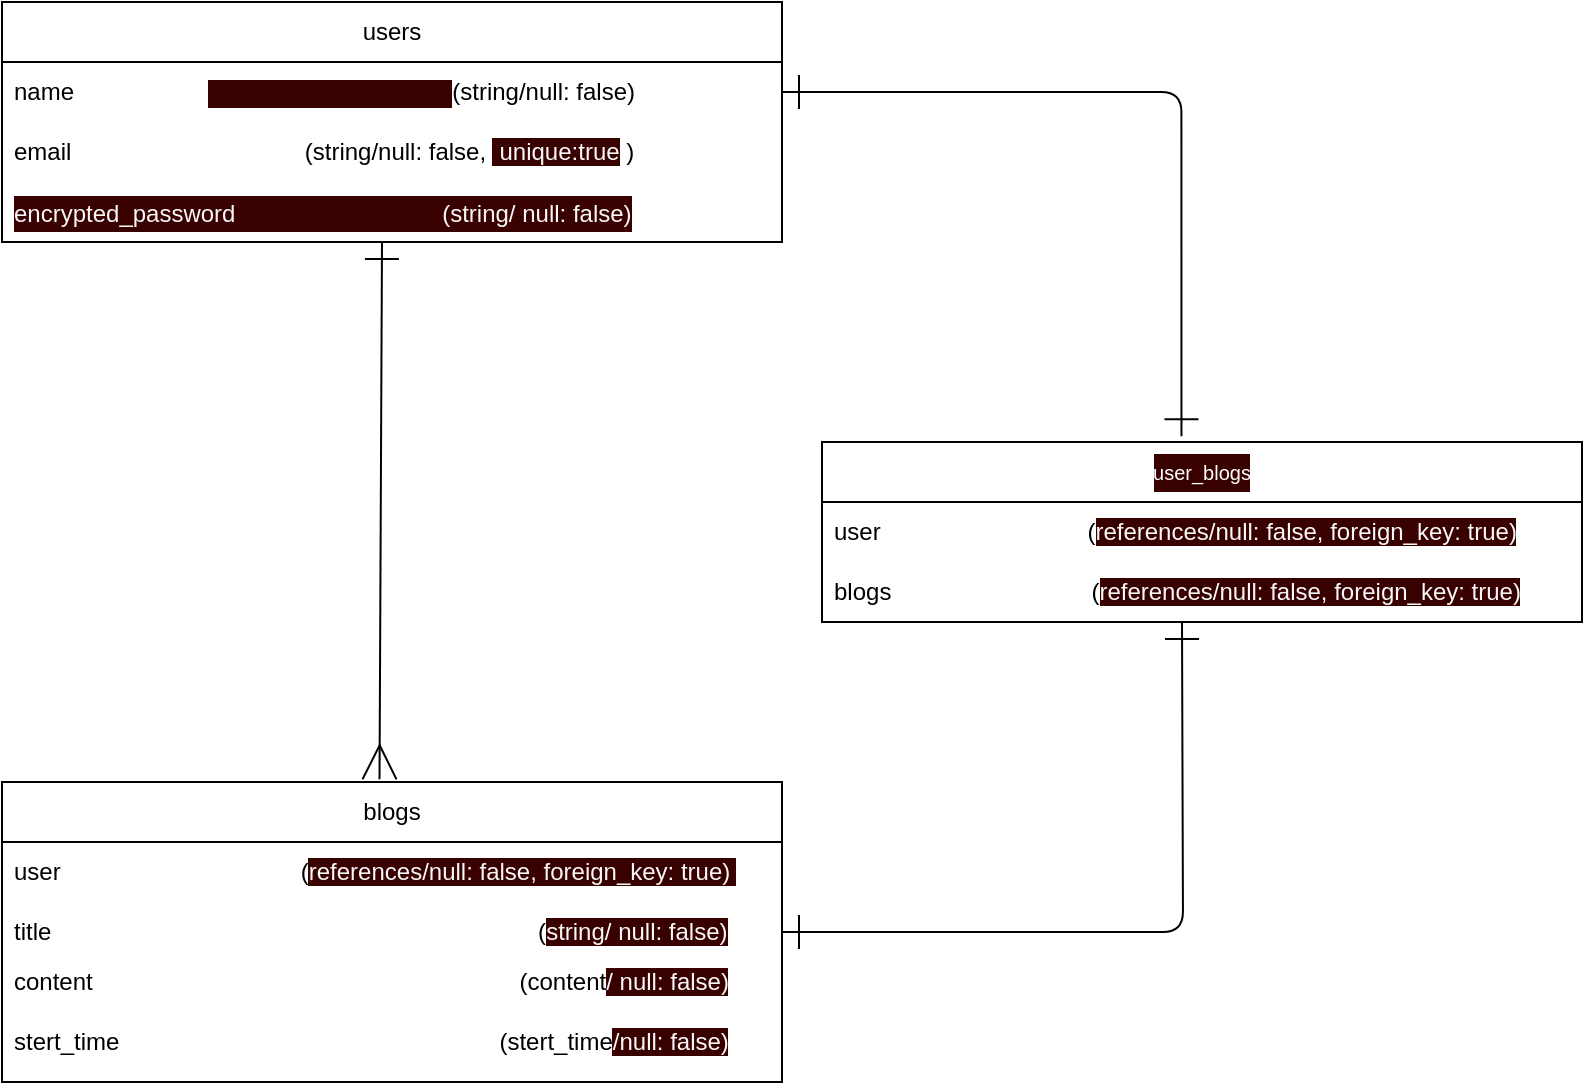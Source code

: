 <mxfile>
    <diagram id="ed0BVk3UxVFu11O-l7l3" name="ページ1">
        <mxGraphModel dx="675" dy="729" grid="1" gridSize="10" guides="1" tooltips="1" connect="1" arrows="1" fold="1" page="1" pageScale="1" pageWidth="827" pageHeight="1169" math="0" shadow="0">
            <root>
                <mxCell id="0"/>
                <mxCell id="1" parent="0"/>
                <mxCell id="7" value="&lt;div style=&quot;background-color: rgb(57, 0, 0); line-height: 18px;&quot;&gt;&lt;font style=&quot;font-size: 10px;&quot; color=&quot;#ffffff&quot;&gt;user_blogs&lt;/font&gt;&lt;/div&gt;" style="swimlane;fontStyle=0;childLayout=stackLayout;horizontal=1;startSize=30;horizontalStack=0;resizeParent=1;resizeParentMax=0;resizeLast=0;collapsible=1;marginBottom=0;whiteSpace=wrap;html=1;" parent="1" vertex="1">
                    <mxGeometry x="420" y="280" width="380" height="90" as="geometry"/>
                </mxCell>
                <mxCell id="8" value="user&amp;nbsp; &amp;nbsp; &amp;nbsp; &amp;nbsp; &amp;nbsp; &amp;nbsp; &amp;nbsp; &amp;nbsp; &amp;nbsp; &amp;nbsp; &amp;nbsp; &amp;nbsp; &amp;nbsp; &amp;nbsp; &amp;nbsp; &amp;nbsp;(&lt;span style=&quot;background-color: rgb(57, 0, 0); color: rgb(248, 248, 248);&quot;&gt;references/null: false, foreign_key: true)&lt;/span&gt;" style="text;strokeColor=none;fillColor=none;align=left;verticalAlign=middle;spacingLeft=4;spacingRight=4;overflow=hidden;points=[[0,0.5],[1,0.5]];portConstraint=eastwest;rotatable=0;whiteSpace=wrap;html=1;" parent="7" vertex="1">
                    <mxGeometry y="30" width="380" height="30" as="geometry"/>
                </mxCell>
                <mxCell id="9" value="blogs&amp;nbsp; &amp;nbsp; &amp;nbsp; &amp;nbsp; &amp;nbsp; &amp;nbsp; &amp;nbsp; &amp;nbsp; &amp;nbsp; &amp;nbsp; &amp;nbsp; &amp;nbsp; &amp;nbsp; &amp;nbsp; &amp;nbsp; (&lt;span style=&quot;background-color: rgb(57, 0, 0); color: rgb(248, 248, 248);&quot;&gt;references/null: false, foreign_key: true)&lt;/span&gt;" style="text;strokeColor=none;fillColor=none;align=left;verticalAlign=middle;spacingLeft=4;spacingRight=4;overflow=hidden;points=[[0,0.5],[1,0.5]];portConstraint=eastwest;rotatable=0;whiteSpace=wrap;html=1;" parent="7" vertex="1">
                    <mxGeometry y="60" width="380" height="30" as="geometry"/>
                </mxCell>
                <mxCell id="11" value="blogs" style="swimlane;fontStyle=0;childLayout=stackLayout;horizontal=1;startSize=30;horizontalStack=0;resizeParent=1;resizeParentMax=0;resizeLast=0;collapsible=1;marginBottom=0;whiteSpace=wrap;html=1;" parent="1" vertex="1">
                    <mxGeometry x="10" y="450" width="390" height="150" as="geometry"/>
                </mxCell>
                <mxCell id="12" value="user&amp;nbsp; &amp;nbsp; &amp;nbsp; &amp;nbsp; &amp;nbsp; &amp;nbsp; &amp;nbsp; &amp;nbsp; &amp;nbsp; &amp;nbsp; &amp;nbsp; &amp;nbsp; &amp;nbsp; &amp;nbsp; &amp;nbsp; &amp;nbsp; &amp;nbsp; &amp;nbsp; (&lt;span style=&quot;background-color: rgb(57, 0, 0); color: rgb(248, 248, 248);&quot;&gt;references/null: false, foreign_key: true)&amp;nbsp;&lt;/span&gt;&lt;span style=&quot;background-color: initial;&quot;&gt;&amp;nbsp;&lt;/span&gt;" style="text;strokeColor=none;fillColor=none;align=left;verticalAlign=middle;spacingLeft=4;spacingRight=4;overflow=hidden;points=[[0,0.5],[1,0.5]];portConstraint=eastwest;rotatable=0;whiteSpace=wrap;html=1;" parent="11" vertex="1">
                    <mxGeometry y="30" width="390" height="30" as="geometry"/>
                </mxCell>
                <mxCell id="13" value="title&amp;nbsp; &amp;nbsp; &amp;nbsp; &amp;nbsp; &amp;nbsp; &amp;nbsp; &amp;nbsp; &amp;nbsp; &amp;nbsp; &amp;nbsp; &amp;nbsp; &amp;nbsp; &amp;nbsp; &amp;nbsp; &amp;nbsp; &amp;nbsp; &amp;nbsp; &amp;nbsp; &amp;nbsp; &amp;nbsp; &amp;nbsp; &amp;nbsp; &amp;nbsp; &amp;nbsp; &amp;nbsp; &amp;nbsp; &amp;nbsp; &amp;nbsp; &amp;nbsp; &amp;nbsp; &amp;nbsp; &amp;nbsp; &amp;nbsp; &amp;nbsp; &amp;nbsp; &amp;nbsp; &amp;nbsp;(&lt;span style=&quot;background-color: rgb(57, 0, 0); color: rgb(248, 248, 248);&quot;&gt;string/ null: false)&lt;/span&gt;" style="text;strokeColor=none;fillColor=none;align=left;verticalAlign=middle;spacingLeft=4;spacingRight=4;overflow=hidden;points=[[0,0.5],[1,0.5]];portConstraint=eastwest;rotatable=0;whiteSpace=wrap;html=1;" parent="11" vertex="1">
                    <mxGeometry y="60" width="390" height="30" as="geometry"/>
                </mxCell>
                <mxCell id="15" value="content&amp;nbsp; &amp;nbsp; &amp;nbsp; &amp;nbsp; &amp;nbsp; &amp;nbsp; &amp;nbsp; &amp;nbsp; &amp;nbsp; &amp;nbsp; &amp;nbsp; &amp;nbsp; &amp;nbsp; &amp;nbsp; &amp;nbsp; &amp;nbsp; &amp;nbsp; &amp;nbsp; &amp;nbsp; &amp;nbsp; &amp;nbsp; &amp;nbsp; &amp;nbsp; &amp;nbsp; &amp;nbsp; &amp;nbsp; &amp;nbsp; &amp;nbsp; &amp;nbsp; &amp;nbsp; &amp;nbsp; &amp;nbsp; (content&lt;span style=&quot;background-color: rgb(57, 0, 0); color: rgb(248, 248, 248);&quot;&gt;/ null: false)&lt;/span&gt;&lt;br&gt;&amp;nbsp;&amp;nbsp;" style="text;strokeColor=none;fillColor=none;align=left;verticalAlign=middle;spacingLeft=4;spacingRight=4;overflow=hidden;points=[[0,0.5],[1,0.5]];portConstraint=eastwest;rotatable=0;whiteSpace=wrap;html=1;" parent="11" vertex="1">
                    <mxGeometry y="90" width="390" height="30" as="geometry"/>
                </mxCell>
                <mxCell id="14" value="stert_time&amp;nbsp; &amp;nbsp; &amp;nbsp; &amp;nbsp; &amp;nbsp; &amp;nbsp; &amp;nbsp; &amp;nbsp; &amp;nbsp; &amp;nbsp; &amp;nbsp; &amp;nbsp; &amp;nbsp; &amp;nbsp; &amp;nbsp; &amp;nbsp; &amp;nbsp; &amp;nbsp; &amp;nbsp; &amp;nbsp; &amp;nbsp; &amp;nbsp; &amp;nbsp; &amp;nbsp; &amp;nbsp; &amp;nbsp; &amp;nbsp; &amp;nbsp; &amp;nbsp;(stert_time&lt;span style=&quot;background-color: rgb(57, 0, 0); color: rgb(248, 248, 248);&quot;&gt;/null: false)&lt;/span&gt;&lt;br&gt;&amp;nbsp;" style="text;strokeColor=none;fillColor=none;align=left;verticalAlign=middle;spacingLeft=4;spacingRight=4;overflow=hidden;points=[[0,0.5],[1,0.5]];portConstraint=eastwest;rotatable=0;whiteSpace=wrap;html=1;" parent="11" vertex="1">
                    <mxGeometry y="120" width="390" height="30" as="geometry"/>
                </mxCell>
                <mxCell id="23" value="users" style="swimlane;fontStyle=0;childLayout=stackLayout;horizontal=1;startSize=30;horizontalStack=0;resizeParent=1;resizeParentMax=0;resizeLast=0;collapsible=1;marginBottom=0;whiteSpace=wrap;html=1;strokeColor=default;" vertex="1" parent="1">
                    <mxGeometry x="10" y="60" width="390" height="120" as="geometry"/>
                </mxCell>
                <mxCell id="24" value="name&amp;nbsp; &amp;nbsp; &amp;nbsp; &amp;nbsp; &amp;nbsp; &amp;nbsp; &amp;nbsp; &amp;nbsp; &amp;nbsp; &amp;nbsp;&amp;nbsp;&lt;span style=&quot;background-color: rgb(57, 0, 0); color: rgb(248, 248, 248); font-family: Menlo, Monaco, &amp;quot;Courier New&amp;quot;, monospace;&quot;&gt;&amp;nbsp; &amp;nbsp; &amp;nbsp; &amp;nbsp; &amp;nbsp; &amp;nbsp; &amp;nbsp; &amp;nbsp; &amp;nbsp;&lt;/span&gt;(string/null: false)" style="text;strokeColor=none;fillColor=none;align=left;verticalAlign=middle;spacingLeft=4;spacingRight=4;overflow=hidden;points=[[0,0.5],[1,0.5]];portConstraint=eastwest;rotatable=0;whiteSpace=wrap;html=1;" vertex="1" parent="23">
                    <mxGeometry y="30" width="390" height="30" as="geometry"/>
                </mxCell>
                <mxCell id="25" value="email&amp;nbsp; &amp;nbsp; &amp;nbsp; &amp;nbsp; &amp;nbsp; &amp;nbsp; &amp;nbsp; &amp;nbsp; &amp;nbsp; &amp;nbsp; &amp;nbsp; &amp;nbsp; &amp;nbsp; &amp;nbsp; &amp;nbsp; &amp;nbsp; &amp;nbsp; &amp;nbsp;(string/null: false,&amp;nbsp;&lt;span style=&quot;background-color: rgb(57, 0, 0); color: rgb(248, 248, 248);&quot;&gt;&amp;nbsp;unique:true&lt;/span&gt;&lt;span style=&quot;background-color: initial;&quot;&gt;&amp;nbsp;)&lt;/span&gt;" style="text;strokeColor=none;fillColor=none;align=left;verticalAlign=middle;spacingLeft=4;spacingRight=4;overflow=hidden;points=[[0,0.5],[1,0.5]];portConstraint=eastwest;rotatable=0;whiteSpace=wrap;html=1;" vertex="1" parent="23">
                    <mxGeometry y="60" width="390" height="30" as="geometry"/>
                </mxCell>
                <mxCell id="26" value="&lt;div style=&quot;color: rgb(248, 248, 248); background-color: rgb(57, 0, 0); line-height: 18px;&quot;&gt; encrypted_password&amp;nbsp; &amp;nbsp; &amp;nbsp; &amp;nbsp; &amp;nbsp; &amp;nbsp; &amp;nbsp; &amp;nbsp; &amp;nbsp; &amp;nbsp; &amp;nbsp; &amp;nbsp; &amp;nbsp; &amp;nbsp; &amp;nbsp; &amp;nbsp;(string/ null: false)&lt;/div&gt;" style="text;strokeColor=none;fillColor=none;align=left;verticalAlign=middle;spacingLeft=4;spacingRight=4;overflow=hidden;points=[[0,0.5],[1,0.5]];portConstraint=eastwest;rotatable=0;whiteSpace=wrap;html=1;" vertex="1" parent="23">
                    <mxGeometry y="90" width="390" height="30" as="geometry"/>
                </mxCell>
                <mxCell id="29" style="edgeStyle=orthogonalEdgeStyle;html=1;exitX=1;exitY=0.5;exitDx=0;exitDy=0;startArrow=ERone;startFill=0;endArrow=ERone;endFill=0;endSize=15;startSize=15;entryX=0.473;entryY=-0.032;entryDx=0;entryDy=0;entryPerimeter=0;" edge="1" parent="1" source="24" target="7">
                    <mxGeometry relative="1" as="geometry">
                        <mxPoint x="599" y="255" as="targetPoint"/>
                    </mxGeometry>
                </mxCell>
                <mxCell id="30" style="edgeStyle=orthogonalEdgeStyle;html=1;exitX=1;exitY=0.5;exitDx=0;exitDy=0;startArrow=ERone;startFill=0;endArrow=ERone;endFill=0;endSize=15;startSize=15;" edge="1" parent="1" source="13">
                    <mxGeometry relative="1" as="geometry">
                        <mxPoint x="400" y="470" as="sourcePoint"/>
                        <mxPoint x="600" y="370" as="targetPoint"/>
                    </mxGeometry>
                </mxCell>
                <mxCell id="32" value="" style="endArrow=ERone;html=1;startArrow=ERmany;startFill=0;endFill=0;sourcePerimeterSpacing=0;startSize=15;endSize=15;exitX=0.484;exitY=-0.009;exitDx=0;exitDy=0;exitPerimeter=0;" edge="1" parent="1" source="11">
                    <mxGeometry width="50" height="50" relative="1" as="geometry">
                        <mxPoint x="200" y="390" as="sourcePoint"/>
                        <mxPoint x="200" y="180" as="targetPoint"/>
                    </mxGeometry>
                </mxCell>
            </root>
        </mxGraphModel>
    </diagram>
    <diagram id="PbsLI9iIoHiUlCoD5yqH" name="ページ2">
        <mxGraphModel dx="743" dy="596" grid="1" gridSize="10" guides="1" tooltips="1" connect="1" arrows="1" fold="1" page="1" pageScale="1" pageWidth="827" pageHeight="1169" math="0" shadow="0">
            <root>
                <mxCell id="0"/>
                <mxCell id="1" parent="0"/>
                <mxCell id="-vCWlcmmbDSc1Q-2y-Y5-12" value="一覧ページ" style="rounded=1;arcSize=10;whiteSpace=wrap;html=1;align=center;strokeColor=default;fontFamily=Helvetica;fontSize=10;fontColor=#FFFFFF;" vertex="1" parent="1">
                    <mxGeometry x="20" y="140" width="130" height="40" as="geometry"/>
                </mxCell>
                <mxCell id="-vCWlcmmbDSc1Q-2y-Y5-15" value="ユーザー編集ページ" style="rounded=1;arcSize=10;whiteSpace=wrap;html=1;align=center;strokeColor=default;fontFamily=Helvetica;fontSize=10;fontColor=#FFFFFF;" vertex="1" parent="1">
                    <mxGeometry x="250" y="140" width="130" height="40" as="geometry"/>
                </mxCell>
                <mxCell id="-vCWlcmmbDSc1Q-2y-Y5-16" value="ユーザー新規登録ページ" style="rounded=1;arcSize=10;whiteSpace=wrap;html=1;align=center;strokeColor=default;fontFamily=Helvetica;fontSize=10;fontColor=#FFFFFF;" vertex="1" parent="1">
                    <mxGeometry x="500" y="210" width="150" height="40" as="geometry"/>
                </mxCell>
                <mxCell id="-vCWlcmmbDSc1Q-2y-Y5-17" value="ユーザーログインページ" style="rounded=1;arcSize=10;whiteSpace=wrap;html=1;align=center;strokeColor=default;fontFamily=Helvetica;fontSize=10;fontColor=#FFFFFF;" vertex="1" parent="1">
                    <mxGeometry x="500" y="140" width="150" height="40" as="geometry"/>
                </mxCell>
                <mxCell id="-vCWlcmmbDSc1Q-2y-Y5-18" value="スケジュール編集ページ" style="rounded=1;arcSize=10;whiteSpace=wrap;html=1;align=center;strokeColor=default;fontFamily=Helvetica;fontSize=10;fontColor=#FFFFFF;" vertex="1" parent="1">
                    <mxGeometry x="500" y="280" width="150" height="40" as="geometry"/>
                </mxCell>
                <mxCell id="-vCWlcmmbDSc1Q-2y-Y5-21" value="スケジュール確認ページ" style="rounded=1;arcSize=10;whiteSpace=wrap;html=1;align=center;strokeColor=default;fontFamily=Helvetica;fontSize=10;fontColor=#FFFFFF;" vertex="1" parent="1">
                    <mxGeometry x="250" y="210" width="130" height="40" as="geometry"/>
                </mxCell>
                <mxCell id="-vCWlcmmbDSc1Q-2y-Y5-22" value="" style="line;strokeWidth=1;rotatable=0;dashed=0;labelPosition=right;align=left;verticalAlign=middle;spacingTop=0;spacingLeft=6;points=[];portConstraint=eastwest;strokeColor=default;fontFamily=Helvetica;fontSize=10;fontColor=#FFFFFF;" vertex="1" parent="1">
                    <mxGeometry x="150" y="155" width="100" height="10" as="geometry"/>
                </mxCell>
                <mxCell id="-vCWlcmmbDSc1Q-2y-Y5-23" value="" style="edgeStyle=elbowEdgeStyle;elbow=horizontal;endArrow=classic;html=1;curved=0;rounded=0;endSize=8;startSize=8;fontFamily=Helvetica;fontSize=10;fontColor=#FFFFFF;sourcePerimeterSpacing=0;entryX=0;entryY=0.5;entryDx=0;entryDy=0;" edge="1" parent="1" target="-vCWlcmmbDSc1Q-2y-Y5-21">
                    <mxGeometry width="50" height="50" relative="1" as="geometry">
                        <mxPoint x="150" y="170" as="sourcePoint"/>
                        <mxPoint x="200" y="120" as="targetPoint"/>
                    </mxGeometry>
                </mxCell>
                <mxCell id="-vCWlcmmbDSc1Q-2y-Y5-24" value="" style="edgeStyle=elbowEdgeStyle;elbow=horizontal;endArrow=classic;html=1;curved=0;rounded=0;endSize=8;startSize=8;fontFamily=Helvetica;fontSize=10;fontColor=#FFFFFF;sourcePerimeterSpacing=0;entryX=0;entryY=0.5;entryDx=0;entryDy=0;" edge="1" parent="1" target="-vCWlcmmbDSc1Q-2y-Y5-16">
                    <mxGeometry width="50" height="50" relative="1" as="geometry">
                        <mxPoint x="380" y="165" as="sourcePoint"/>
                        <mxPoint x="480" y="225" as="targetPoint"/>
                        <Array as="points">
                            <mxPoint x="470" y="220"/>
                        </Array>
                    </mxGeometry>
                </mxCell>
                <mxCell id="-vCWlcmmbDSc1Q-2y-Y5-26" value="" style="endArrow=classicThin;html=1;rounded=0;fontFamily=Helvetica;fontSize=10;fontColor=#FFFFFF;startSize=0;endSize=7;sourcePerimeterSpacing=0;startArrow=none;startFill=0;endFill=1;" edge="1" parent="1">
                    <mxGeometry relative="1" as="geometry">
                        <mxPoint x="380" y="150" as="sourcePoint"/>
                        <mxPoint x="500" y="150" as="targetPoint"/>
                    </mxGeometry>
                </mxCell>
                <mxCell id="-vCWlcmmbDSc1Q-2y-Y5-27" value="" style="edgeStyle=elbowEdgeStyle;elbow=horizontal;endArrow=classic;html=1;curved=0;rounded=0;endSize=8;startSize=8;fontFamily=Helvetica;fontSize=10;fontColor=#FFFFFF;sourcePerimeterSpacing=0;entryX=0;entryY=0.5;entryDx=0;entryDy=0;" edge="1" parent="1">
                    <mxGeometry width="50" height="50" relative="1" as="geometry">
                        <mxPoint x="380" y="230" as="sourcePoint"/>
                        <mxPoint x="500" y="295" as="targetPoint"/>
                    </mxGeometry>
                </mxCell>
            </root>
        </mxGraphModel>
    </diagram>
</mxfile>